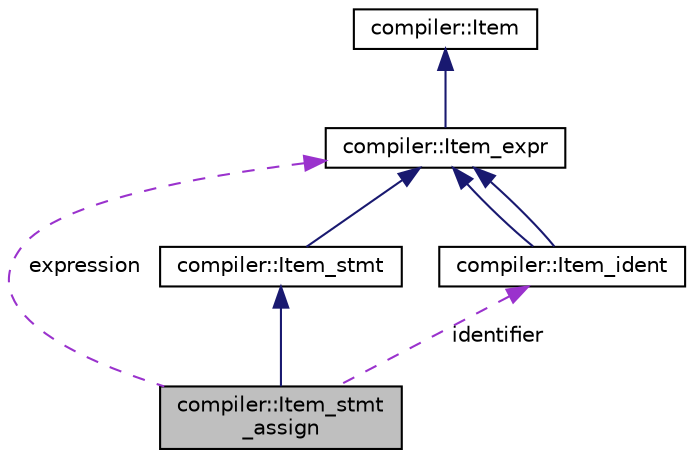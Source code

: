 digraph "compiler::Item_stmt_assign"
{
 // LATEX_PDF_SIZE
  edge [fontname="Helvetica",fontsize="10",labelfontname="Helvetica",labelfontsize="10"];
  node [fontname="Helvetica",fontsize="10",shape=record];
  Node1 [label="compiler::Item_stmt\l_assign",height=0.2,width=0.4,color="black", fillcolor="grey75", style="filled", fontcolor="black",tooltip="Class for assignment."];
  Node2 -> Node1 [dir="back",color="midnightblue",fontsize="10",style="solid",fontname="Helvetica"];
  Node2 [label="compiler::Item_stmt",height=0.2,width=0.4,color="black", fillcolor="white", style="filled",URL="$classcompiler_1_1_item__stmt.html",tooltip=" "];
  Node3 -> Node2 [dir="back",color="midnightblue",fontsize="10",style="solid",fontname="Helvetica"];
  Node3 [label="compiler::Item_expr",height=0.2,width=0.4,color="black", fillcolor="white", style="filled",URL="$classcompiler_1_1_item__expr.html",tooltip="Class for general expressions."];
  Node4 -> Node3 [dir="back",color="midnightblue",fontsize="10",style="solid",fontname="Helvetica"];
  Node4 [label="compiler::Item",height=0.2,width=0.4,color="black", fillcolor="white", style="filled",URL="$classcompiler_1_1_item.html",tooltip="The most basic type for each node in the AST."];
  Node5 -> Node1 [dir="back",color="darkorchid3",fontsize="10",style="dashed",label=" identifier" ,fontname="Helvetica"];
  Node5 [label="compiler::Item_ident",height=0.2,width=0.4,color="black", fillcolor="white", style="filled",URL="$classcompiler_1_1_item__ident.html",tooltip="Class for identifiers."];
  Node3 -> Node5 [dir="back",color="midnightblue",fontsize="10",style="solid",fontname="Helvetica"];
  Node3 -> Node5 [dir="back",color="midnightblue",fontsize="10",style="solid",fontname="Helvetica"];
  Node3 -> Node1 [dir="back",color="darkorchid3",fontsize="10",style="dashed",label=" expression" ,fontname="Helvetica"];
}
